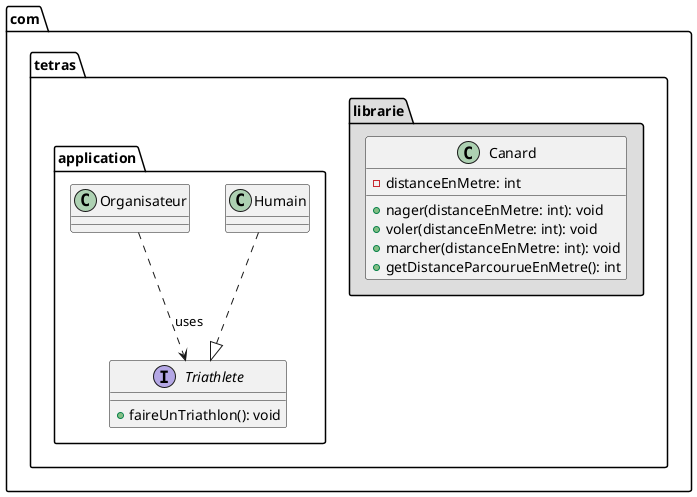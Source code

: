 @startuml Adapter

package com.tetras.librarie #DDDDDD {
    class Canard {
        - distanceEnMetre: int
        + nager(distanceEnMetre: int): void  
        + voler(distanceEnMetre: int): void  
        + marcher(distanceEnMetre: int): void
        + getDistanceParcourueEnMetre(): int
    }
}

package com.tetras.application {
    interface Triathlete {
        + faireUnTriathlon(): void
    }
    class Humain {

    } 
    class Organisateur 

    Humain ..|> Triathlete

    Organisateur ..> Triathlete : uses
}

@enduml